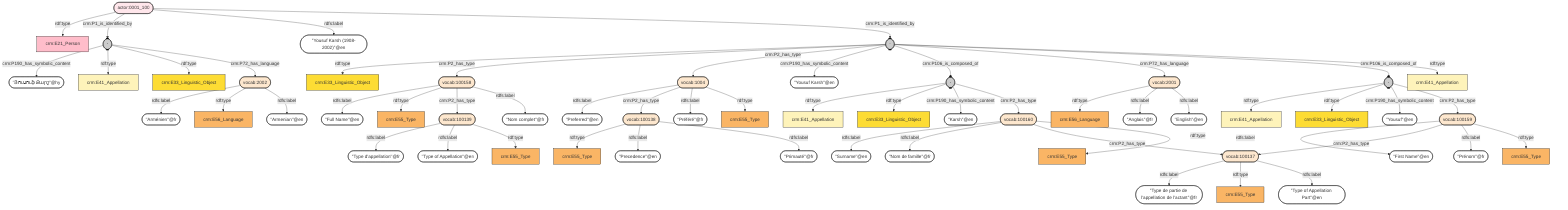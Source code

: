flowchart TD
classDef Literal fill:#ffffff,stroke:#000000;
classDef Literal_URI fill:,stroke:;
classDef E1_CRM_Entity fill:#ffffff,stroke:#000000;
classDef E1_CRM_Entity_URI fill:#ffffff,stroke:#000000;
classDef E2_Temporal_Entity fill:#82c3ec,stroke:#000000;
classDef E2_Temporal_Entity_URI fill:#d2e9f9,stroke:#000000;
classDef E55_Type fill:#fab565,stroke:#000000;
classDef E55_Type_URI fill:#fde7ce,stroke:#000000;
classDef E52_Time-Span fill:#86bcc8,stroke:#000000;
classDef E52_Time-Span_URI fill:#dcebef,stroke:#000000;
classDef E41_Appellation fill:#fef3ba,stroke:#000000;
classDef E41_Appellation_URI fill:#fffae6,stroke:#000000;
classDef E53_Place fill:#94cc7d,stroke:#000000;
classDef E53_Place_URI fill:#e1f1da,stroke:#000000;
classDef E77_Persistent_Item fill:#ffffff,stroke:#000000;
classDef E77_Persistent_Item_URI fill:#ffffff,stroke:#000000;
classDef E28_Conceptual_Object fill:#fddc34,stroke:#000000;
classDef E28_Conceptual_Object_URI fill:#fef6cd,stroke:#000000;
classDef E18_Physical_Thing fill:#e1ba9c,stroke:#000000;
classDef E18_Physical_Thing_URI fill:#f3e5d8,stroke:#000000;
classDef E39_Actor fill:#ffbdca,stroke:#000000;
classDef E39_Actor_URI fill:#ffe6eb,stroke:#000000;
classDef PC0_Typed_CRM_Property fill:#cc80ff,stroke:#000000;
classDef PC0_Typed_CRM_Property_URI fill:#ebccff,stroke:#000000;
classDef Multi fill:#cccccc,stroke:#000000;
classDef Multi_URI fill:#cccccc,stroke:#000000;
0(["-"]):::E28_Conceptual_Object_URI -->|rdf:type| 1["crm:E33_Linguistic_Object"]:::E28_Conceptual_Object
2(["-"]) -->|crm:P190_has_symbolic_content| 3(["''Յուսուֆ Քարշ''@hy"]):::Literal
4(["vocab:100158"]) -->|rdfs:label| 5(["''Full Name''@en"]):::Literal
6(["vocab:100160"]) -->|rdfs:label| 7(["''Surname''@en"]):::Literal
8(["vocab:100138"]):::E55_Type_URI -->|rdf:type| 9["crm:E55_Type"]:::E55_Type
10(["vocab:1004"]) -->|rdfs:label| 11(["''Preferred''@en"]):::Literal
6(["vocab:100160"]) -->|rdfs:label| 12(["''Nom de famille''@fr"]):::Literal
0(["-"]) -->|crm:P2_has_type| 4(["vocab:100158"])
8(["vocab:100138"]) -->|rdfs:label| 13(["''Precedence''@en"]):::Literal
14(["vocab:100159"]) -->|rdfs:label| 15(["''First Name''@en"]):::Literal
16(["vocab:100137"]) -->|rdfs:label| 17(["''Type de partie de l'appellation de l'actant''@fr"]):::Literal
2(["-"]):::E41_Appellation_URI -->|rdf:type| 18["crm:E41_Appellation"]:::E41_Appellation
19(["-"]):::E41_Appellation_URI -->|rdf:type| 20["crm:E41_Appellation"]:::E41_Appellation
0(["-"]) -->|crm:P2_has_type| 10(["vocab:1004"])
2(["-"]):::Multi_URI -->|rdf:type| 21["crm:E33_Linguistic_Object"]:::E28_Conceptual_Object
22(["actor:0001_100"]):::E39_Actor_URI -->|rdf:type| 23["crm:E21_Person"]:::E39_Actor
19(["-"]):::Multi_URI -->|rdf:type| 24["crm:E33_Linguistic_Object"]:::E28_Conceptual_Object
10(["vocab:1004"]) -->|crm:P2_has_type| 8(["vocab:100138"])
0(["-"]) -->|crm:P190_has_symbolic_content| 25(["''Yousuf Karsh''@en"]):::Literal
4(["vocab:100158"]):::E55_Type_URI -->|rdf:type| 26["crm:E55_Type"]:::E55_Type
22(["actor:0001_100"]) -->|crm:P1_is_identified_by| 2(["-"])
27(["vocab:2001"]):::E55_Type_URI -->|rdf:type| 28["crm:E56_Language"]:::E55_Type
29(["vocab:2002"]) -->|rdfs:label| 30(["''Arménien''@fr"]):::Literal
29(["vocab:2002"]):::E55_Type_URI -->|rdf:type| 31["crm:E56_Language"]:::E55_Type
6(["vocab:100160"]) -->|crm:P2_has_type| 16(["vocab:100137"])
16(["vocab:100137"]):::E55_Type_URI -->|rdf:type| 32["crm:E55_Type"]:::E55_Type
8(["vocab:100138"]) -->|rdfs:label| 33(["''Primauté''@fr"]):::Literal
0(["-"]) -->|crm:P106_is_composed_of| 19(["-"])
0(["-"]) -->|crm:P72_has_language| 27(["vocab:2001"])
34(["-"]):::E41_Appellation_URI -->|rdf:type| 35["crm:E41_Appellation"]:::E41_Appellation
34(["-"]):::Multi_URI -->|rdf:type| 36["crm:E33_Linguistic_Object"]:::E28_Conceptual_Object
34(["-"]) -->|crm:P190_has_symbolic_content| 37(["''Yousuf''@en"]):::Literal
2(["-"]) -->|crm:P72_has_language| 29(["vocab:2002"])
6(["vocab:100160"]):::E55_Type_URI -->|rdf:type| 38["crm:E55_Type"]:::E55_Type
19(["-"]) -->|crm:P190_has_symbolic_content| 39(["''Karsh''@en"]):::Literal
16(["vocab:100137"]) -->|rdfs:label| 40(["''Type of Appellation Part''@en"]):::Literal
27(["vocab:2001"]) -->|rdfs:label| 41(["''Anglais''@fr"]):::Literal
4(["vocab:100158"]) -->|crm:P2_has_type| 42(["vocab:100139"])
10(["vocab:1004"]) -->|rdfs:label| 43(["''Préféré''@fr"]):::Literal
14(["vocab:100159"]) -->|crm:P2_has_type| 16(["vocab:100137"])
42(["vocab:100139"]) -->|rdfs:label| 44(["''Type d'appellation''@fr"]):::Literal
27(["vocab:2001"]) -->|rdfs:label| 45(["''English''@en"]):::Literal
0(["-"]) -->|crm:P106_is_composed_of| 34(["-"])
22(["actor:0001_100"]) -->|rdfs:label| 46(["''Yousuf Karsh (1908-2002)''@en"]):::Literal
4(["vocab:100158"]) -->|rdfs:label| 47(["''Nom complet''@fr"]):::Literal
42(["vocab:100139"]) -->|rdfs:label| 48(["''Type of Appellation''@en"]):::Literal
14(["vocab:100159"]) -->|rdfs:label| 49(["''Prénom''@fr"]):::Literal
14(["vocab:100159"]):::E55_Type_URI -->|rdf:type| 50["crm:E55_Type"]:::E55_Type
19(["-"]) -->|crm:P2_has_type| 6(["vocab:100160"])
29(["vocab:2002"]) -->|rdfs:label| 51(["''Armenian''@en"]):::Literal
42(["vocab:100139"]):::E55_Type_URI -->|rdf:type| 52["crm:E55_Type"]:::E55_Type
10(["vocab:1004"]):::E55_Type_URI -->|rdf:type| 53["crm:E55_Type"]:::E55_Type
34(["-"]) -->|crm:P2_has_type| 14(["vocab:100159"])
0(["-"]):::Multi_URI -->|rdf:type| 54["crm:E41_Appellation"]:::E41_Appellation
22(["actor:0001_100"]) -->|crm:P1_is_identified_by| 0(["-"])